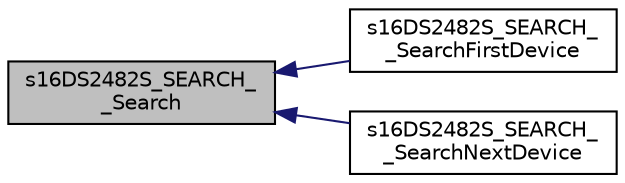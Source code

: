 digraph "s16DS2482S_SEARCH__Search"
{
  edge [fontname="Helvetica",fontsize="10",labelfontname="Helvetica",labelfontsize="10"];
  node [fontname="Helvetica",fontsize="10",shape=record];
  rankdir="LR";
  Node1 [label="s16DS2482S_SEARCH_\l_Search",height=0.2,width=0.4,color="black", fillcolor="grey75", style="filled", fontcolor="black"];
  Node1 -> Node2 [dir="back",color="midnightblue",fontsize="10",style="solid",fontname="Helvetica"];
  Node2 [label="s16DS2482S_SEARCH_\l_SearchFirstDevice",height=0.2,width=0.4,color="black", fillcolor="white", style="filled",URL="$group___d_s2482_s_____s_e_a_r_c_h.html#ga3b052a4a7f4e439f88eb0390107b50eb",tooltip="Search for the first device on the bus. "];
  Node1 -> Node3 [dir="back",color="midnightblue",fontsize="10",style="solid",fontname="Helvetica"];
  Node3 [label="s16DS2482S_SEARCH_\l_SearchNextDevice",height=0.2,width=0.4,color="black", fillcolor="white", style="filled",URL="$group___d_s2482_s_____s_e_a_r_c_h.html#ga04cfff3e7960eee3d152029a02e3d9fe",tooltip="Search for subsequent devices. "];
}
